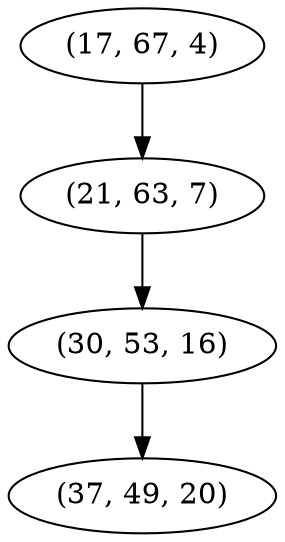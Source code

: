 digraph tree {
    "(17, 67, 4)";
    "(21, 63, 7)";
    "(30, 53, 16)";
    "(37, 49, 20)";
    "(17, 67, 4)" -> "(21, 63, 7)";
    "(21, 63, 7)" -> "(30, 53, 16)";
    "(30, 53, 16)" -> "(37, 49, 20)";
}
